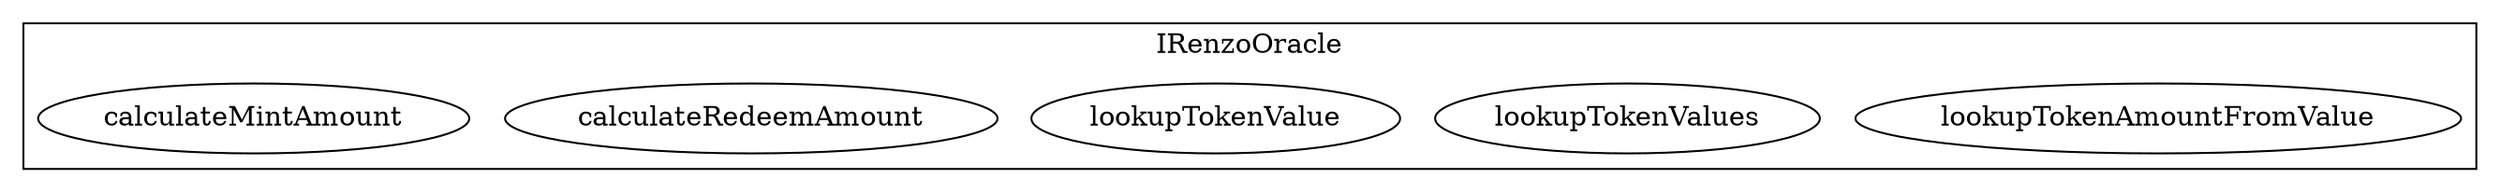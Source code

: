strict digraph {
subgraph cluster_4605_IRenzoOracle {
label = "IRenzoOracle"
"4605_lookupTokenAmountFromValue" [label="lookupTokenAmountFromValue"]
"4605_lookupTokenValues" [label="lookupTokenValues"]
"4605_lookupTokenValue" [label="lookupTokenValue"]
"4605_calculateRedeemAmount" [label="calculateRedeemAmount"]
"4605_calculateMintAmount" [label="calculateMintAmount"]
}subgraph cluster_solidity {
label = "[Solidity]"
}
}